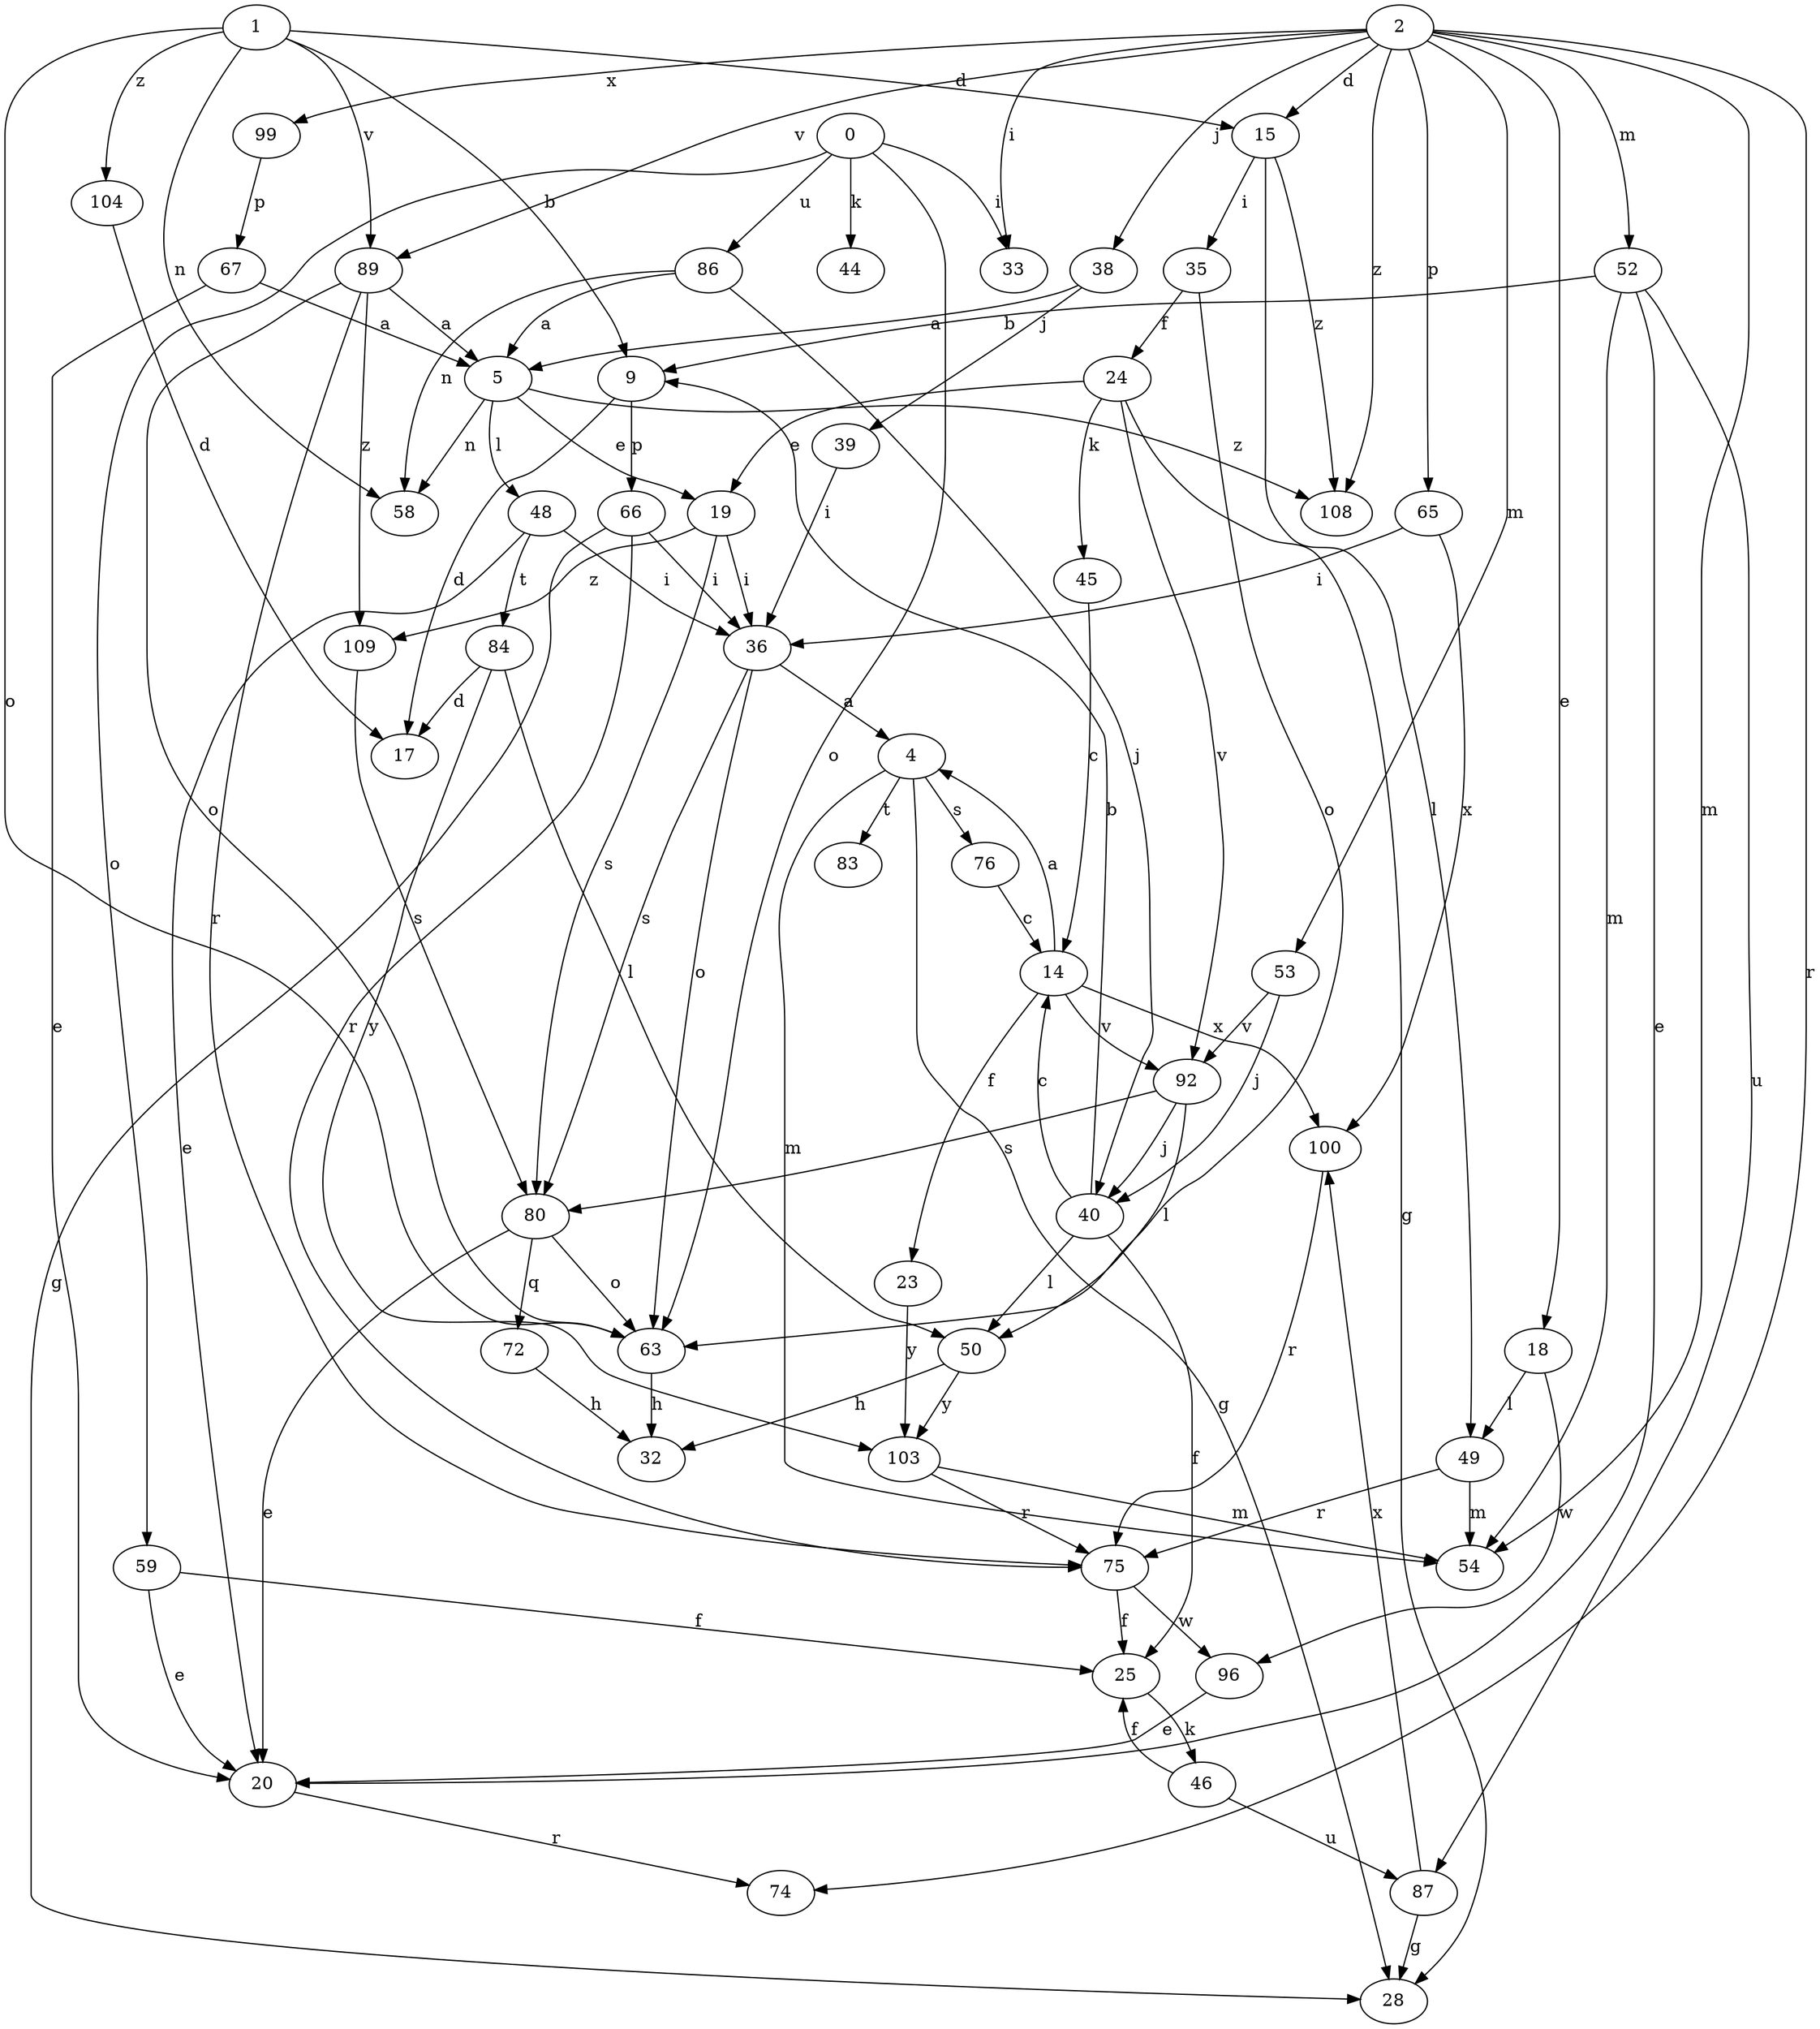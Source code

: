 strict digraph  {
1;
2;
4;
5;
0;
9;
14;
15;
17;
18;
19;
20;
23;
24;
25;
28;
32;
33;
35;
36;
38;
39;
40;
44;
45;
46;
48;
49;
50;
52;
53;
54;
58;
59;
63;
65;
66;
67;
72;
74;
75;
76;
80;
83;
84;
86;
87;
89;
92;
96;
99;
100;
103;
104;
108;
109;
1 -> 9  [label=b];
1 -> 15  [label=d];
1 -> 58  [label=n];
1 -> 63  [label=o];
1 -> 89  [label=v];
1 -> 104  [label=z];
2 -> 15  [label=d];
2 -> 18  [label=e];
2 -> 33  [label=i];
2 -> 38  [label=j];
2 -> 52  [label=m];
2 -> 53  [label=m];
2 -> 54  [label=m];
2 -> 65  [label=p];
2 -> 74  [label=r];
2 -> 89  [label=v];
2 -> 99  [label=x];
2 -> 108  [label=z];
4 -> 28  [label=g];
4 -> 54  [label=m];
4 -> 76  [label=s];
4 -> 83  [label=t];
5 -> 19  [label=e];
5 -> 48  [label=l];
5 -> 58  [label=n];
5 -> 108  [label=z];
0 -> 33  [label=i];
0 -> 44  [label=k];
0 -> 59  [label=o];
0 -> 63  [label=o];
0 -> 86  [label=u];
9 -> 17  [label=d];
9 -> 66  [label=p];
14 -> 4  [label=a];
14 -> 23  [label=f];
14 -> 92  [label=v];
14 -> 100  [label=x];
15 -> 35  [label=i];
15 -> 49  [label=l];
15 -> 108  [label=z];
18 -> 49  [label=l];
18 -> 96  [label=w];
19 -> 36  [label=i];
19 -> 80  [label=s];
19 -> 109  [label=z];
20 -> 74  [label=r];
23 -> 103  [label=y];
24 -> 19  [label=e];
24 -> 28  [label=g];
24 -> 45  [label=k];
24 -> 92  [label=v];
25 -> 46  [label=k];
35 -> 24  [label=f];
35 -> 63  [label=o];
36 -> 4  [label=a];
36 -> 63  [label=o];
36 -> 80  [label=s];
38 -> 5  [label=a];
38 -> 39  [label=j];
39 -> 36  [label=i];
40 -> 9  [label=b];
40 -> 14  [label=c];
40 -> 25  [label=f];
40 -> 50  [label=l];
45 -> 14  [label=c];
46 -> 25  [label=f];
46 -> 87  [label=u];
48 -> 20  [label=e];
48 -> 36  [label=i];
48 -> 84  [label=t];
49 -> 54  [label=m];
49 -> 75  [label=r];
50 -> 32  [label=h];
50 -> 103  [label=y];
52 -> 9  [label=b];
52 -> 20  [label=e];
52 -> 54  [label=m];
52 -> 87  [label=u];
53 -> 40  [label=j];
53 -> 92  [label=v];
59 -> 20  [label=e];
59 -> 25  [label=f];
63 -> 32  [label=h];
65 -> 36  [label=i];
65 -> 100  [label=x];
66 -> 28  [label=g];
66 -> 36  [label=i];
66 -> 75  [label=r];
67 -> 5  [label=a];
67 -> 20  [label=e];
72 -> 32  [label=h];
75 -> 25  [label=f];
75 -> 96  [label=w];
76 -> 14  [label=c];
80 -> 20  [label=e];
80 -> 63  [label=o];
80 -> 72  [label=q];
84 -> 17  [label=d];
84 -> 50  [label=l];
84 -> 103  [label=y];
86 -> 5  [label=a];
86 -> 40  [label=j];
86 -> 58  [label=n];
87 -> 28  [label=g];
87 -> 100  [label=x];
89 -> 5  [label=a];
89 -> 63  [label=o];
89 -> 75  [label=r];
89 -> 109  [label=z];
92 -> 40  [label=j];
92 -> 50  [label=l];
92 -> 80  [label=s];
96 -> 20  [label=e];
99 -> 67  [label=p];
100 -> 75  [label=r];
103 -> 54  [label=m];
103 -> 75  [label=r];
104 -> 17  [label=d];
109 -> 80  [label=s];
}
